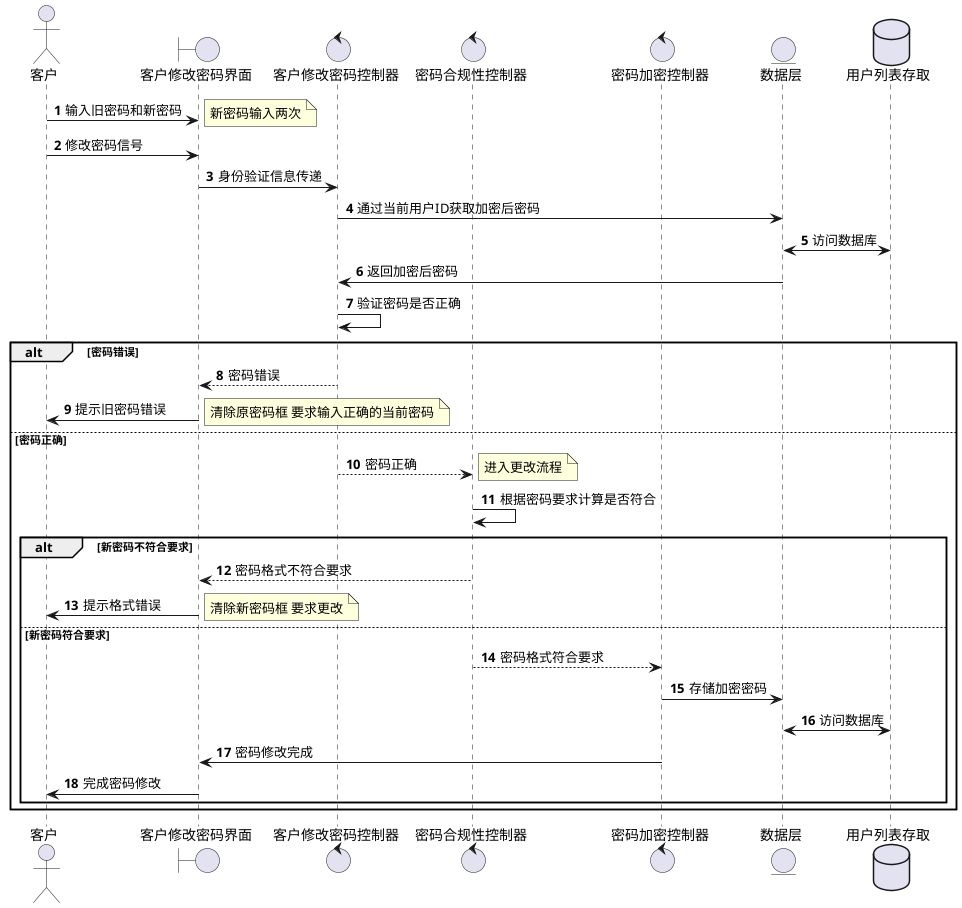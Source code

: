 @startuml
'https://plantuml.com/sequence-diagram

autonumber

actor 客户 as user
boundary 客户修改密码界面 as inout
control 客户修改密码控制器 as ctrl
control 密码合规性控制器 as formatValid
control 密码加密控制器 as secure
entity 数据层 as dao
database 用户列表存取 as db

user -> inout : 输入旧密码和新密码
note right : 新密码输入两次
user -> inout : 修改密码信号
inout -> ctrl : 身份验证信息传递
ctrl -> dao : 通过当前用户ID获取加密后密码
dao <-> db : 访问数据库
dao -> ctrl : 返回加密后密码
ctrl -> ctrl : 验证密码是否正确
alt 密码错误
    ctrl --> inout : 密码错误
    inout -> user : 提示旧密码错误
    note right : 清除原密码框 要求输入正确的当前密码

else 密码正确
    ctrl --> formatValid : 密码正确
    note right : 进入更改流程
    formatValid -> formatValid : 根据密码要求计算是否符合
    alt 新密码不符合要求
        formatValid --> inout : 密码格式不符合要求
        inout -> user : 提示格式错误
        note right : 清除新密码框 要求更改
    else 新密码符合要求
        formatValid --> secure : 密码格式符合要求
        secure -> dao : 存储加密密码
        dao <-> db :访问数据库
        secure -> inout : 密码修改完成
        inout -> user : 完成密码修改
    end
end

@enduml